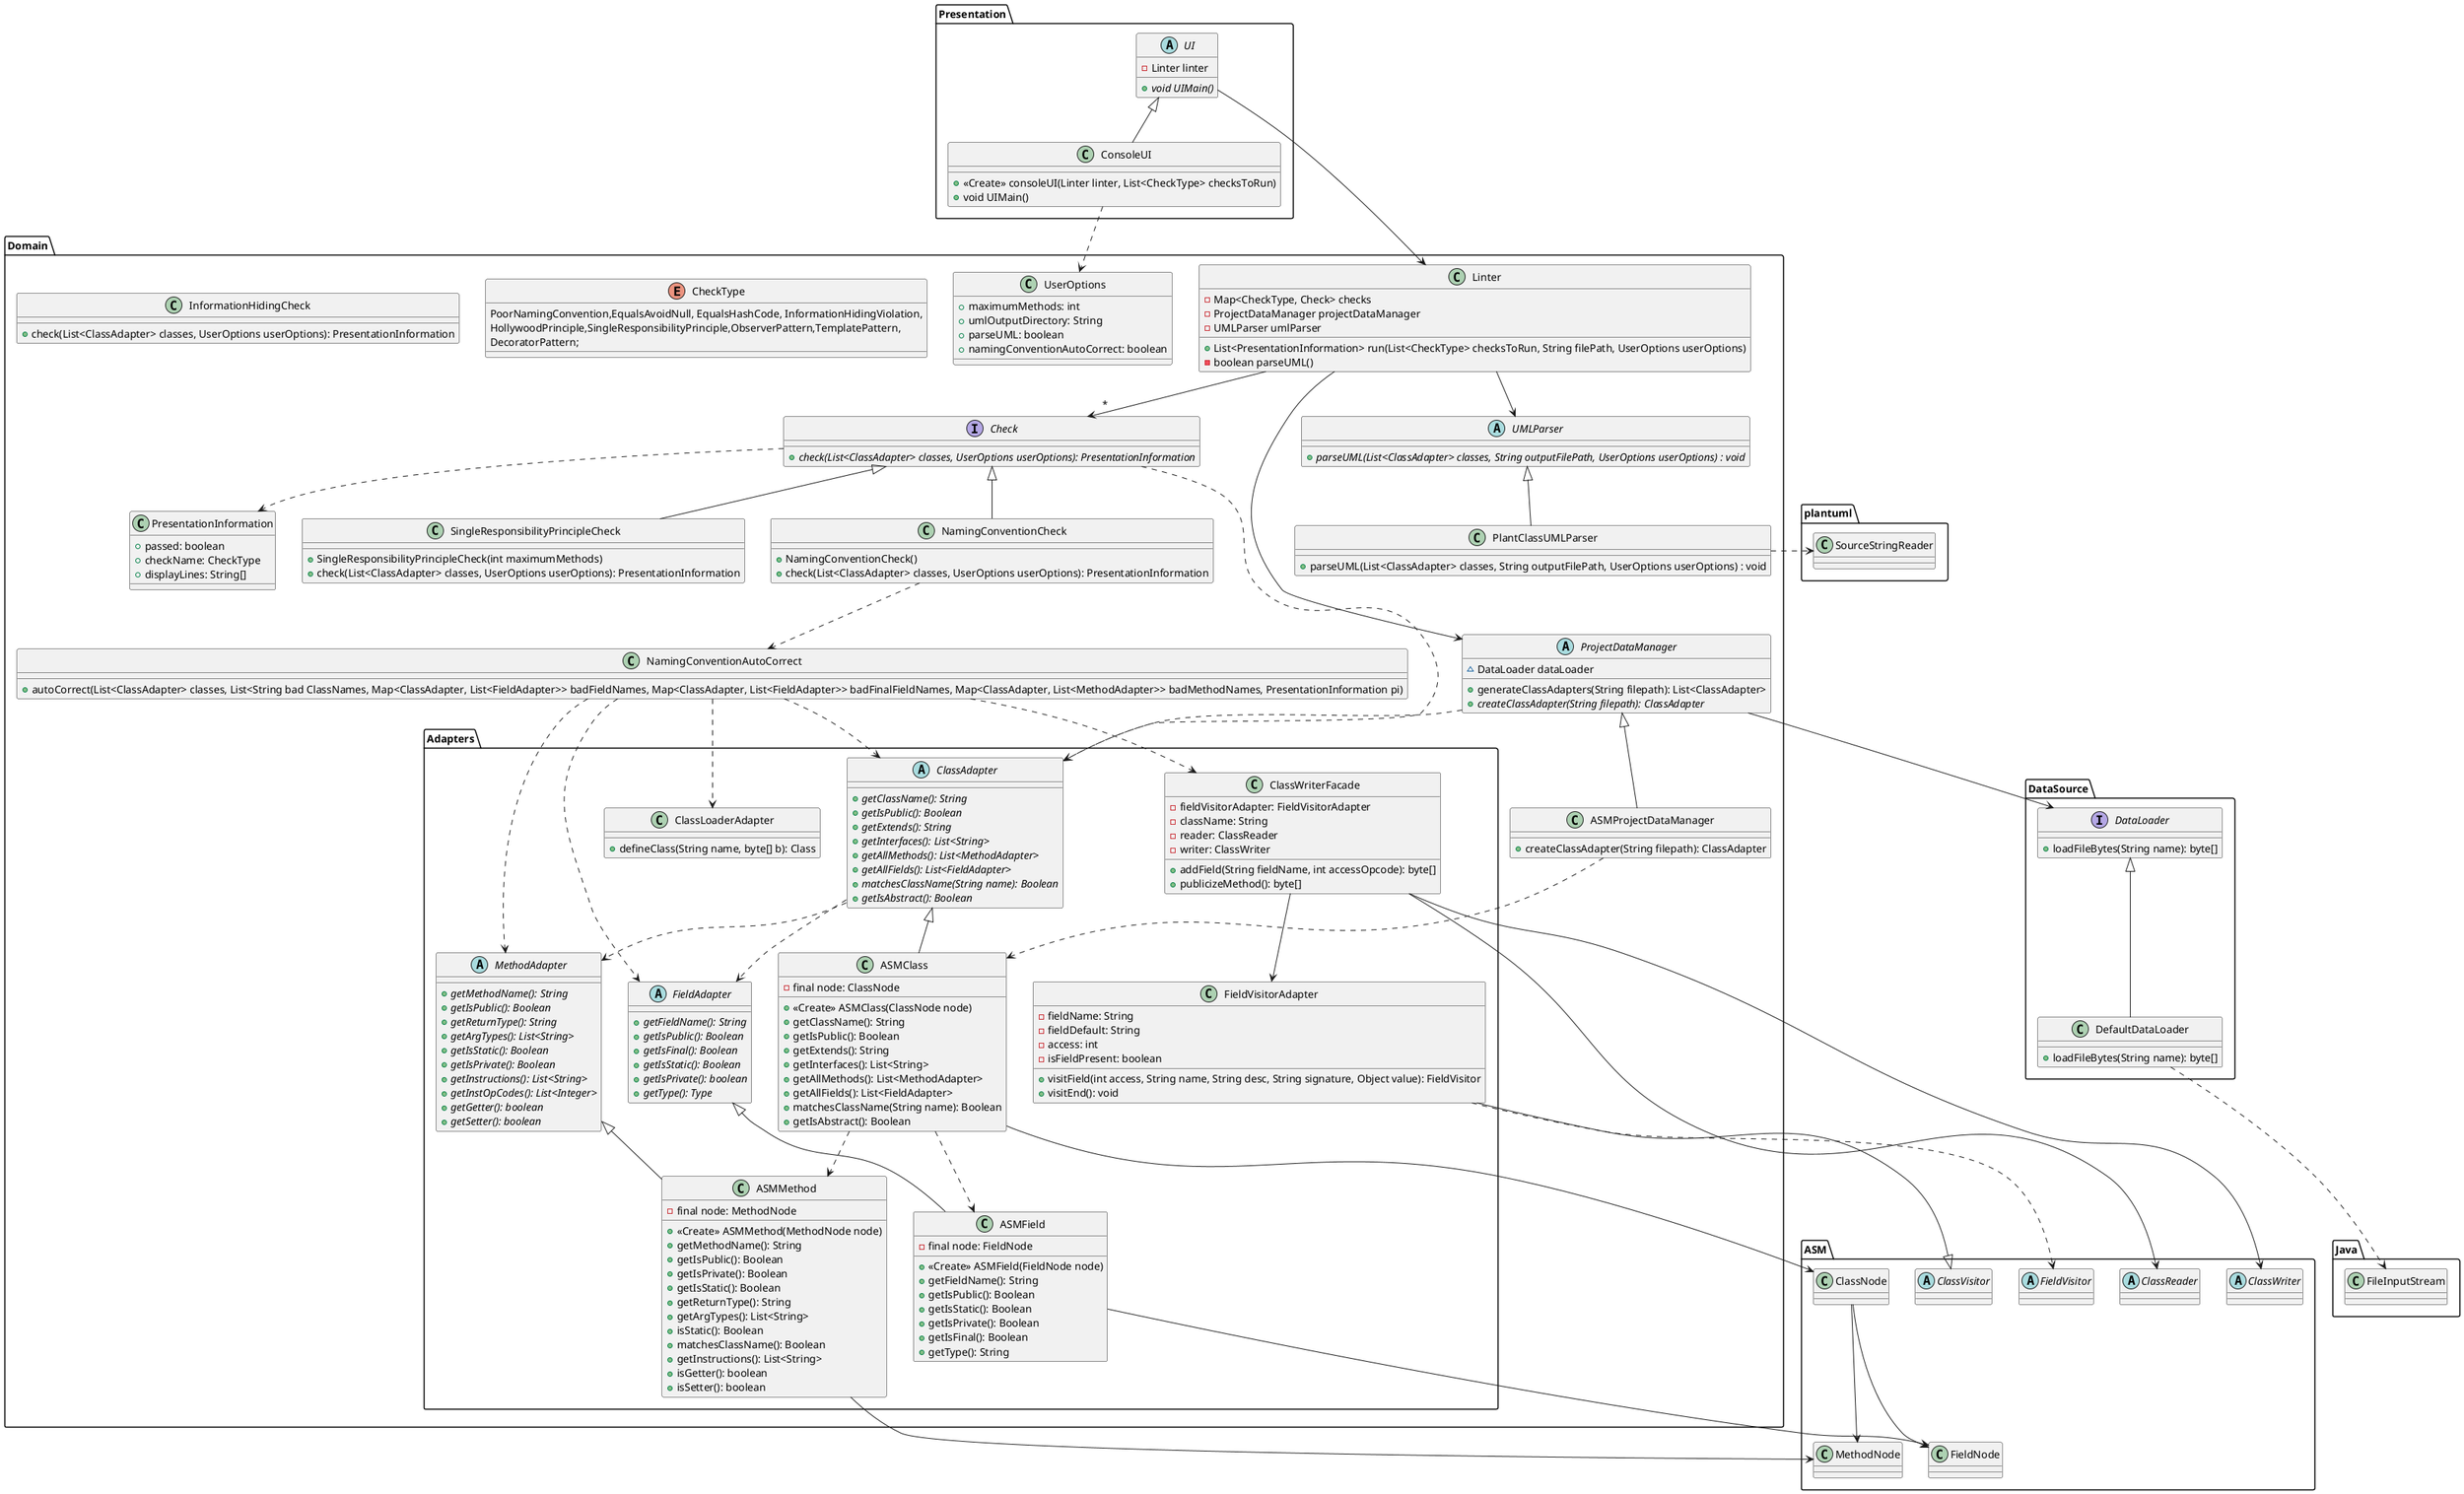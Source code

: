 @startuml
package Domain{
    class UserOptions{
        +{field} maximumMethods: int
        +{field} umlOutputDirectory: String
        +{field} parseUML: boolean
        +{field} namingConventionAutoCorrect: boolean
    }

    package Adapters{
        abstract ClassAdapter{
            +{abstract} getClassName(): String
            +{abstract} getIsPublic(): Boolean
            +{abstract} getExtends(): String
            +{abstract} getInterfaces(): List<String>
            +{abstract} getAllMethods(): List<MethodAdapter>
            +{abstract} getAllFields(): List<FieldAdapter>
            +{abstract} matchesClassName(String name): Boolean
            +{abstract} getIsAbstract(): Boolean
        }

        class ASMClass{
            -{field} final node: ClassNode
            +{method} <<Create>> ASMClass(ClassNode node)
            +{method} getClassName(): String
            +{method} getIsPublic(): Boolean
            +{method} getExtends(): String
            +{method} getInterfaces(): List<String>
            +{method} getAllMethods(): List<MethodAdapter>
            +{method} getAllFields(): List<FieldAdapter>
            +{method} matchesClassName(String name): Boolean
            +{method} getIsAbstract(): Boolean
        }
        ASMClass ..> ASMField
        ASMClass ..> ASMMethod
        abstract MethodAdapter{
            +{abstract} getMethodName(): String
            +{abstract} getIsPublic(): Boolean
            +{abstract} getReturnType(): String
            +{abstract} getArgTypes(): List<String>
            +{abstract} getIsStatic(): Boolean
            +{abstract} getIsPrivate(): Boolean
            +{abstract} getInstructions(): List<String>
            +{abstract} getInstOpCodes(): List<Integer>
            +{abstract} getGetter(): boolean
            +{abstract} getSetter(): boolean
        }

        class ASMMethod{
            -{field} final node: MethodNode
            +{method} <<Create>> ASMMethod(MethodNode node)
            +{method} getMethodName(): String
            +{method} getIsPublic(): Boolean
            +{method} getIsPrivate(): Boolean
            +{method} getIsStatic(): Boolean
            +{method} getReturnType(): String
            +{method} getArgTypes(): List<String>
            +{method} isStatic(): Boolean
            +{method} matchesClassName(): Boolean
            +{method} getInstructions(): List<String>
            +{method} isGetter(): boolean
            +{method} isSetter(): boolean
        }

        class ClassLoaderAdapter{
            +{method} defineClass(String name, byte[] b): Class
        }

        class ClassWriterFacade{
            -{field} fieldVisitorAdapter: FieldVisitorAdapter
            -className: String
            -reader: ClassReader
            -writer: ClassWriter
            +addField(String fieldName, int accessOpcode): byte[]
            +publicizeMethod(): byte[]
        }
        ClassWriterFacade --> FieldVisitorAdapter


        class FieldVisitorAdapter{
            -fieldName: String
            -fieldDefault: String
            -access: int
            -isFieldPresent: boolean
            +visitField(int access, String name, String desc, String signature, Object value): FieldVisitor
            +visitEnd(): void
        }

        abstract FieldAdapter{
            +{abstract} getFieldName(): String
            +{abstract} getIsPublic(): Boolean
            +{abstract} getIsFinal(): Boolean
            +{abstract} getIsStatic(): Boolean
            +{abstract} getIsPrivate(): boolean
            +{abstract} getType(): Type
        }

        class ASMField{
            -{field} final node: FieldNode
            +{method} <<Create>> ASMField(FieldNode node)
            +{method} getFieldName(): String
            +{method} getIsPublic(): Boolean
            +{method} getIsStatic(): Boolean
            +{method} getIsPrivate(): Boolean
            +getIsFinal(): Boolean
            +{method} getType(): String
        }
    }


    abstract ProjectDataManager{
        ~{field} DataLoader dataLoader
        +{method} generateClassAdapters(String filepath): List<ClassAdapter>
        +{abstract} createClassAdapter(String filepath): ClassAdapter
    }

    class ASMProjectDataManager{
    +{method} createClassAdapter(String filepath): ClassAdapter
    }

    interface Check{
        +{abstract} check(List<ClassAdapter> classes, UserOptions userOptions): PresentationInformation
    }

    class PresentationInformation{
        +{field} passed: boolean
        +{field} checkName: CheckType
        +{field} displayLines: String[]
    }

    class Linter{
        -{field} Map<CheckType, Check> checks
        -{field} ProjectDataManager projectDataManager
        -{field} UMLParser umlParser
        +{method} List<PresentationInformation> run(List<CheckType> checksToRun, String filePath, UserOptions userOptions)
        -{method} boolean parseUML()
    }

    abstract class UMLParser{
        +{abstract} parseUML(List<ClassAdapter> classes, String outputFilePath, UserOptions userOptions) : void
    }

    class PlantClassUMLParser{
        +{method} parseUML(List<ClassAdapter> classes, String outputFilePath, UserOptions userOptions) : void
    }
    UMLParser<|-- PlantClassUMLParser
    Linter --> UMLParser
    Enum CheckType{
        PoorNamingConvention,EqualsAvoidNull, EqualsHashCode, InformationHidingViolation,
        HollywoodPrinciple,SingleResponsibilityPrinciple,ObserverPattern,TemplatePattern,
        DecoratorPattern;
    }

    class SingleResponsibilityPrincipleCheck{
      +SingleResponsibilityPrincipleCheck(int maximumMethods)
      +check(List<ClassAdapter> classes, UserOptions userOptions): PresentationInformation
    }

    class NamingConventionCheck{
      +NamingConventionCheck()
      +check(List<ClassAdapter> classes, UserOptions userOptions): PresentationInformation
    }

    class NamingConventionAutoCorrect{
        +autoCorrect(List<ClassAdapter> classes, List<String bad ClassNames, Map<ClassAdapter, List<FieldAdapter>> badFieldNames, Map<ClassAdapter, List<FieldAdapter>> badFinalFieldNames, Map<ClassAdapter, List<MethodAdapter>> badMethodNames, PresentationInformation pi)

    }

    class InformationHidingCheck{
      +check(List<ClassAdapter> classes, UserOptions userOptions): PresentationInformation
    }

}
PlantClassUMLParser .> plantuml.SourceStringReader
package plantuml{
    class SourceStringReader
}

package ASM {
class FieldNode{
}
class MethodNode{
}
class ClassNode{
}
abstract class ClassReader{}
abstract class ClassWriter{}
abstract class ClassVisitor{}
abstract class FieldVisitor{}

ClassNode --> MethodNode
ClassNode --> FieldNode
}
ClassWriterFacade --> ClassReader
ClassWriterFacade --> ClassWriter
FieldVisitorAdapter --|> ClassVisitor
FieldVisitorAdapter ..> FieldVisitor

package Presentation{
ConsoleUI ..> UserOptions
class ConsoleUI {
+ <<Create>> consoleUI(Linter linter, List<CheckType> checksToRun)
+ {method} void UIMain()
}

abstract UI{
- Linter linter
+ {abstract} void UIMain()
}

}
UI <|-- ConsoleUI
UI --> Linter
package DataSource{
    interface DataLoader{
    +{method} loadFileBytes(String name): byte[]
    }
    class DefaultDataLoader{
    +{method} loadFileBytes(String name): byte[]
    }
}

package Java {
 class FileInputStream {
 }
}

DefaultDataLoader ..> FileInputStream
DataLoader <|-- DefaultDataLoader
ProjectDataManager <|-- ASMProjectDataManager
ASMField --> FieldNode
ASMMethod --> MethodNode
ASMClass --> ClassNode
Check ..> PresentationInformation
ClassAdapter <|-- ASMClass
MethodAdapter<|--  ASMMethod
FieldAdapter  <|-- ASMField
ProjectDataManager --> DataLoader
ClassAdapter ..> MethodAdapter
ClassAdapter ..> FieldAdapter
ASMProjectDataManager  ..> ASMClass
ProjectDataManager  ..> ClassAdapter
Check ..> ClassAdapter
Linter -->"*" Check
Linter --> ProjectDataManager
Check <|-- SingleResponsibilityPrincipleCheck
Check <|-- NamingConventionCheck
NamingConventionCheck ..> NamingConventionAutoCorrect
NamingConventionAutoCorrect ..> ClassLoaderAdapter
NamingConventionAutoCorrect ..> ClassWriterFacade
NamingConventionAutoCorrect ..> ClassAdapter
NamingConventionAutoCorrect ..> FieldAdapter
NamingConventionAutoCorrect ..> MethodAdapter
@enduml